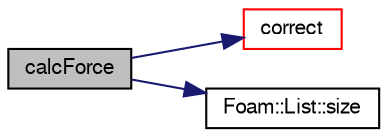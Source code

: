 digraph "calcForce"
{
  bgcolor="transparent";
  edge [fontname="FreeSans",fontsize="10",labelfontname="FreeSans",labelfontsize="10"];
  node [fontname="FreeSans",fontsize="10",shape=record];
  rankdir="LR";
  Node21 [label="calcForce",height=0.2,width=0.4,color="black", fillcolor="grey75", style="filled", fontcolor="black"];
  Node21 -> Node22 [color="midnightblue",fontsize="10",style="solid",fontname="FreeSans"];
  Node22 [label="correct",height=0.2,width=0.4,color="red",URL="$a21906.html#acc340a84624d8d339207b5073d6929c7",tooltip="Add resistance. "];
  Node21 -> Node31 [color="midnightblue",fontsize="10",style="solid",fontname="FreeSans"];
  Node31 [label="Foam::List::size",height=0.2,width=0.4,color="black",URL="$a25694.html#a8a5f6fa29bd4b500caf186f60245b384",tooltip="Override size to be inconsistent with allocated storage. "];
}
